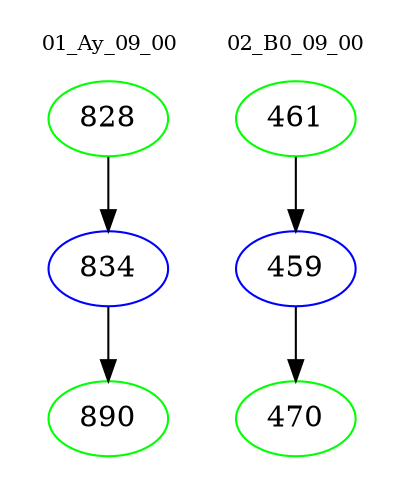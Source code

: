 digraph{
subgraph cluster_0 {
color = white
label = "01_Ay_09_00";
fontsize=10;
T0_828 [label="828", color="green"]
T0_828 -> T0_834 [color="black"]
T0_834 [label="834", color="blue"]
T0_834 -> T0_890 [color="black"]
T0_890 [label="890", color="green"]
}
subgraph cluster_1 {
color = white
label = "02_B0_09_00";
fontsize=10;
T1_461 [label="461", color="green"]
T1_461 -> T1_459 [color="black"]
T1_459 [label="459", color="blue"]
T1_459 -> T1_470 [color="black"]
T1_470 [label="470", color="green"]
}
}
